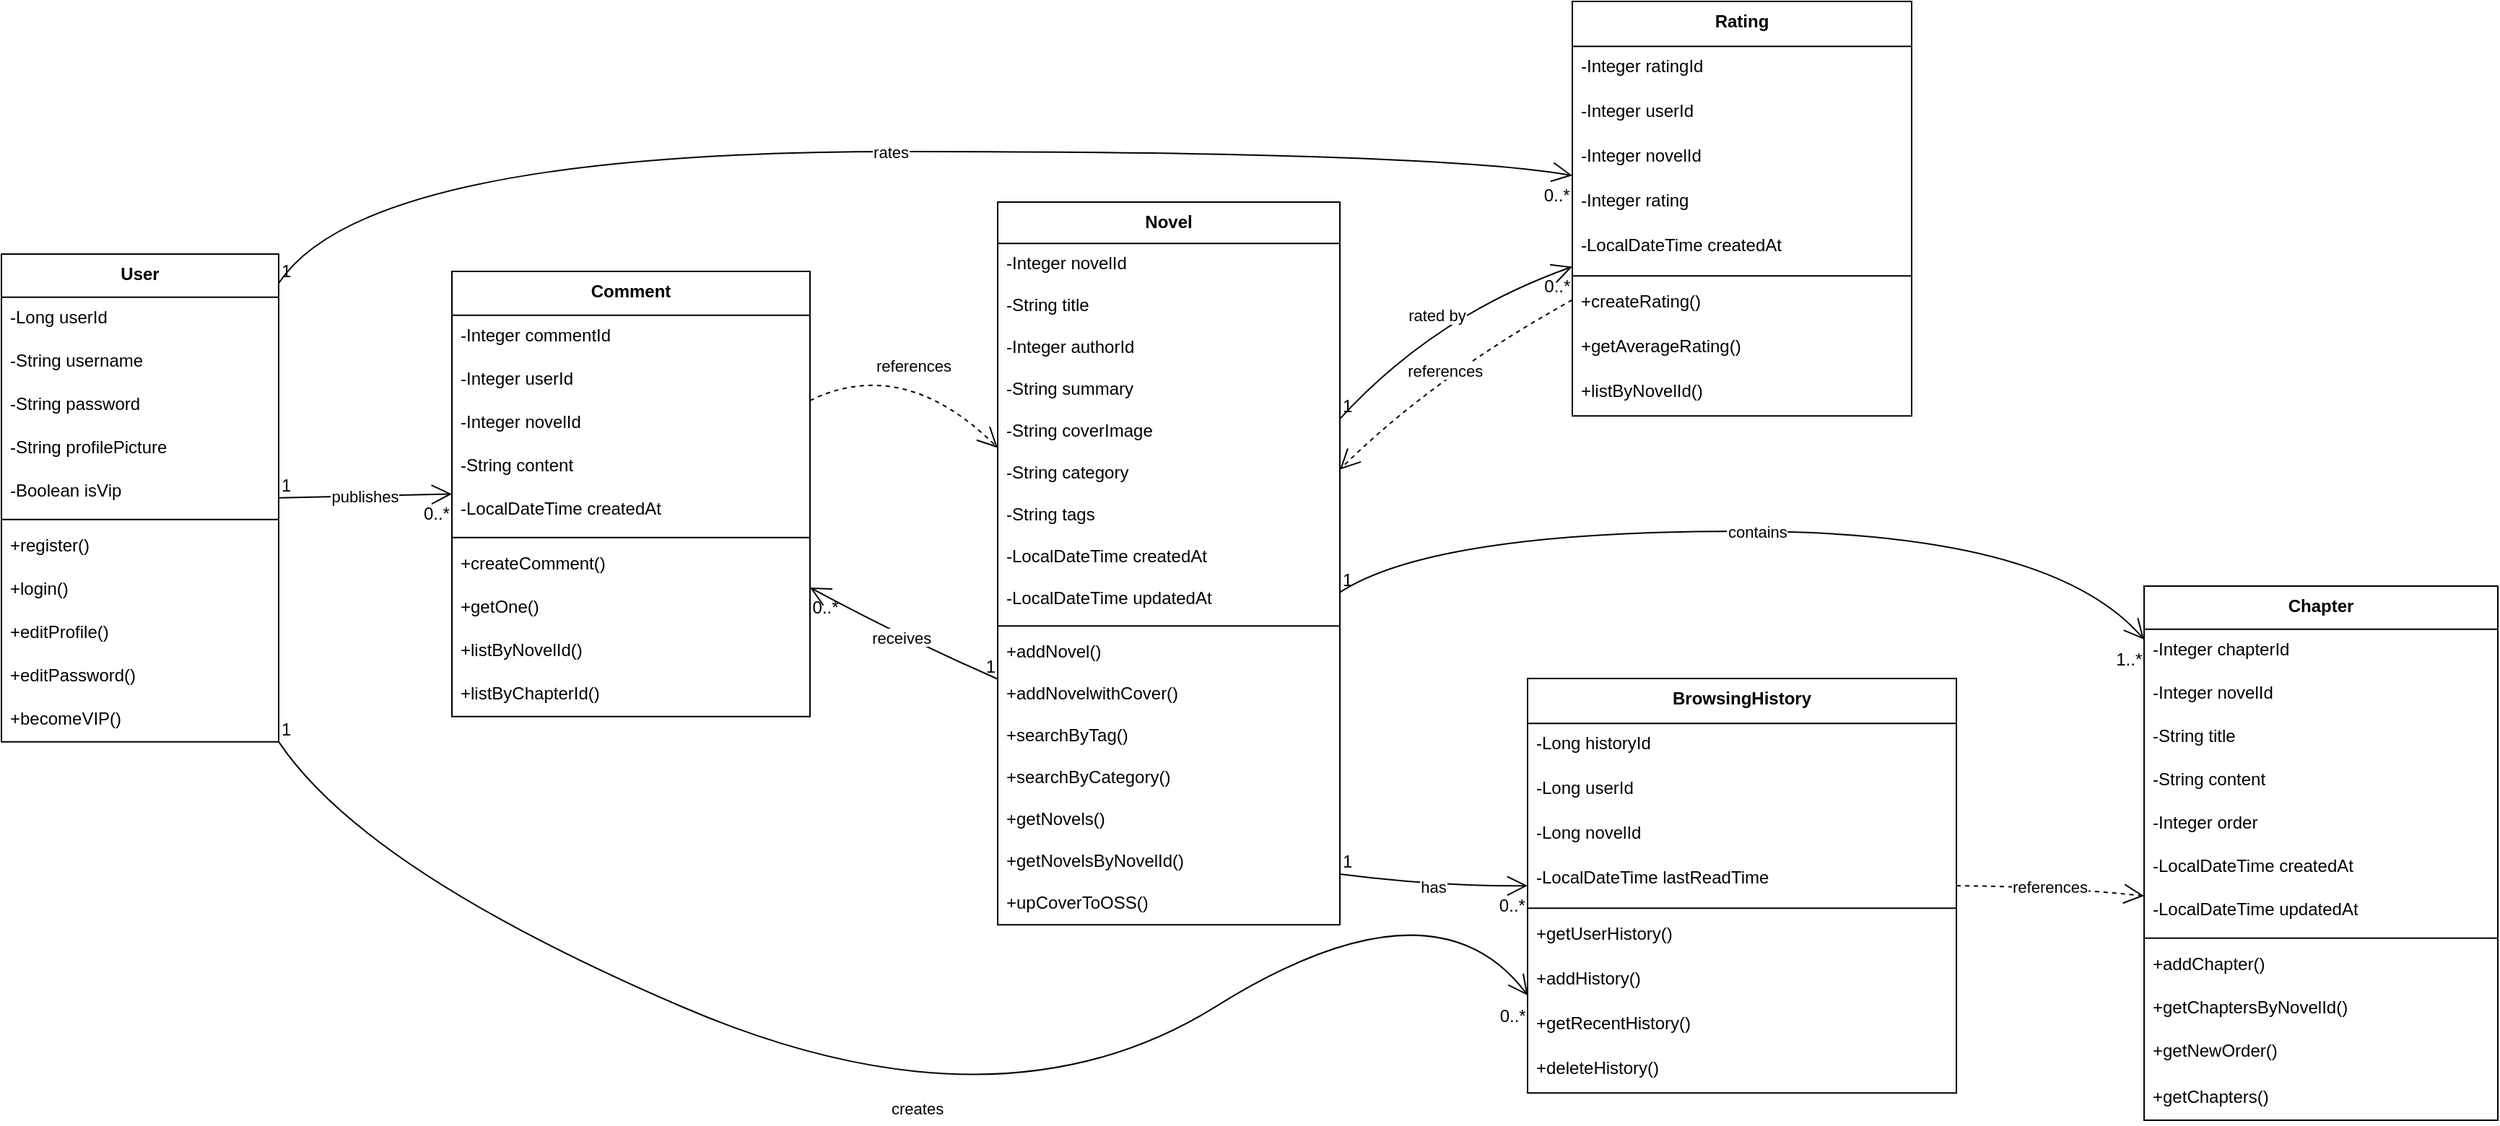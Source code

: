 <mxfile version="27.1.4">
  <diagram name="第 1 页" id="FSrWDVcZNLHUmfttzKDL">
    <mxGraphModel dx="1819" dy="814" grid="1" gridSize="10" guides="1" tooltips="1" connect="1" arrows="1" fold="1" page="1" pageScale="1" pageWidth="827" pageHeight="1169" math="0" shadow="0">
      <root>
        <mxCell id="0" />
        <mxCell id="1" parent="0" />
        <mxCell id="T9QdfFvLnqu58_MLtkDp-93" value="User" style="swimlane;fontStyle=1;align=center;verticalAlign=top;childLayout=stackLayout;horizontal=1;startSize=29.818;horizontalStack=0;resizeParent=1;resizeParentMax=0;resizeLast=0;collapsible=0;marginBottom=0;" vertex="1" parent="1">
          <mxGeometry x="420" y="395" width="192" height="337.818" as="geometry" />
        </mxCell>
        <mxCell id="T9QdfFvLnqu58_MLtkDp-94" value="-Long userId" style="text;strokeColor=none;fillColor=none;align=left;verticalAlign=top;spacingLeft=4;spacingRight=4;overflow=hidden;rotatable=0;points=[[0,0.5],[1,0.5]];portConstraint=eastwest;" vertex="1" parent="T9QdfFvLnqu58_MLtkDp-93">
          <mxGeometry y="29.818" width="192" height="30" as="geometry" />
        </mxCell>
        <mxCell id="T9QdfFvLnqu58_MLtkDp-95" value="-String username" style="text;strokeColor=none;fillColor=none;align=left;verticalAlign=top;spacingLeft=4;spacingRight=4;overflow=hidden;rotatable=0;points=[[0,0.5],[1,0.5]];portConstraint=eastwest;" vertex="1" parent="T9QdfFvLnqu58_MLtkDp-93">
          <mxGeometry y="59.818" width="192" height="30" as="geometry" />
        </mxCell>
        <mxCell id="T9QdfFvLnqu58_MLtkDp-96" value="-String password" style="text;strokeColor=none;fillColor=none;align=left;verticalAlign=top;spacingLeft=4;spacingRight=4;overflow=hidden;rotatable=0;points=[[0,0.5],[1,0.5]];portConstraint=eastwest;" vertex="1" parent="T9QdfFvLnqu58_MLtkDp-93">
          <mxGeometry y="89.818" width="192" height="30" as="geometry" />
        </mxCell>
        <mxCell id="T9QdfFvLnqu58_MLtkDp-97" value="-String profilePicture" style="text;strokeColor=none;fillColor=none;align=left;verticalAlign=top;spacingLeft=4;spacingRight=4;overflow=hidden;rotatable=0;points=[[0,0.5],[1,0.5]];portConstraint=eastwest;" vertex="1" parent="T9QdfFvLnqu58_MLtkDp-93">
          <mxGeometry y="119.818" width="192" height="30" as="geometry" />
        </mxCell>
        <mxCell id="T9QdfFvLnqu58_MLtkDp-98" value="-Boolean isVip" style="text;strokeColor=none;fillColor=none;align=left;verticalAlign=top;spacingLeft=4;spacingRight=4;overflow=hidden;rotatable=0;points=[[0,0.5],[1,0.5]];portConstraint=eastwest;" vertex="1" parent="T9QdfFvLnqu58_MLtkDp-93">
          <mxGeometry y="149.818" width="192" height="30" as="geometry" />
        </mxCell>
        <mxCell id="T9QdfFvLnqu58_MLtkDp-99" style="line;strokeWidth=1;fillColor=none;align=left;verticalAlign=middle;spacingTop=-1;spacingLeft=3;spacingRight=3;rotatable=0;labelPosition=right;points=[];portConstraint=eastwest;strokeColor=inherit;" vertex="1" parent="T9QdfFvLnqu58_MLtkDp-93">
          <mxGeometry y="179.818" width="192" height="8" as="geometry" />
        </mxCell>
        <mxCell id="T9QdfFvLnqu58_MLtkDp-100" value="+register()" style="text;strokeColor=none;fillColor=none;align=left;verticalAlign=top;spacingLeft=4;spacingRight=4;overflow=hidden;rotatable=0;points=[[0,0.5],[1,0.5]];portConstraint=eastwest;" vertex="1" parent="T9QdfFvLnqu58_MLtkDp-93">
          <mxGeometry y="187.818" width="192" height="30" as="geometry" />
        </mxCell>
        <mxCell id="T9QdfFvLnqu58_MLtkDp-101" value="+login()" style="text;strokeColor=none;fillColor=none;align=left;verticalAlign=top;spacingLeft=4;spacingRight=4;overflow=hidden;rotatable=0;points=[[0,0.5],[1,0.5]];portConstraint=eastwest;" vertex="1" parent="T9QdfFvLnqu58_MLtkDp-93">
          <mxGeometry y="217.818" width="192" height="30" as="geometry" />
        </mxCell>
        <mxCell id="T9QdfFvLnqu58_MLtkDp-102" value="+editProfile()" style="text;strokeColor=none;fillColor=none;align=left;verticalAlign=top;spacingLeft=4;spacingRight=4;overflow=hidden;rotatable=0;points=[[0,0.5],[1,0.5]];portConstraint=eastwest;" vertex="1" parent="T9QdfFvLnqu58_MLtkDp-93">
          <mxGeometry y="247.818" width="192" height="30" as="geometry" />
        </mxCell>
        <mxCell id="T9QdfFvLnqu58_MLtkDp-103" value="+editPassword()" style="text;strokeColor=none;fillColor=none;align=left;verticalAlign=top;spacingLeft=4;spacingRight=4;overflow=hidden;rotatable=0;points=[[0,0.5],[1,0.5]];portConstraint=eastwest;" vertex="1" parent="T9QdfFvLnqu58_MLtkDp-93">
          <mxGeometry y="277.818" width="192" height="30" as="geometry" />
        </mxCell>
        <mxCell id="T9QdfFvLnqu58_MLtkDp-104" value="+becomeVIP()" style="text;strokeColor=none;fillColor=none;align=left;verticalAlign=top;spacingLeft=4;spacingRight=4;overflow=hidden;rotatable=0;points=[[0,0.5],[1,0.5]];portConstraint=eastwest;" vertex="1" parent="T9QdfFvLnqu58_MLtkDp-93">
          <mxGeometry y="307.818" width="192" height="30" as="geometry" />
        </mxCell>
        <mxCell id="T9QdfFvLnqu58_MLtkDp-105" value="Novel" style="swimlane;fontStyle=1;align=center;verticalAlign=top;childLayout=stackLayout;horizontal=1;startSize=28.571;horizontalStack=0;resizeParent=1;resizeParentMax=0;resizeLast=0;collapsible=0;marginBottom=0;" vertex="1" parent="1">
          <mxGeometry x="1110" y="359" width="237" height="500.571" as="geometry" />
        </mxCell>
        <mxCell id="T9QdfFvLnqu58_MLtkDp-106" value="-Integer novelId" style="text;strokeColor=none;fillColor=none;align=left;verticalAlign=top;spacingLeft=4;spacingRight=4;overflow=hidden;rotatable=0;points=[[0,0.5],[1,0.5]];portConstraint=eastwest;" vertex="1" parent="T9QdfFvLnqu58_MLtkDp-105">
          <mxGeometry y="28.571" width="237" height="29" as="geometry" />
        </mxCell>
        <mxCell id="T9QdfFvLnqu58_MLtkDp-107" value="-String title" style="text;strokeColor=none;fillColor=none;align=left;verticalAlign=top;spacingLeft=4;spacingRight=4;overflow=hidden;rotatable=0;points=[[0,0.5],[1,0.5]];portConstraint=eastwest;" vertex="1" parent="T9QdfFvLnqu58_MLtkDp-105">
          <mxGeometry y="57.571" width="237" height="29" as="geometry" />
        </mxCell>
        <mxCell id="T9QdfFvLnqu58_MLtkDp-108" value="-Integer authorId" style="text;strokeColor=none;fillColor=none;align=left;verticalAlign=top;spacingLeft=4;spacingRight=4;overflow=hidden;rotatable=0;points=[[0,0.5],[1,0.5]];portConstraint=eastwest;" vertex="1" parent="T9QdfFvLnqu58_MLtkDp-105">
          <mxGeometry y="86.571" width="237" height="29" as="geometry" />
        </mxCell>
        <mxCell id="T9QdfFvLnqu58_MLtkDp-109" value="-String summary" style="text;strokeColor=none;fillColor=none;align=left;verticalAlign=top;spacingLeft=4;spacingRight=4;overflow=hidden;rotatable=0;points=[[0,0.5],[1,0.5]];portConstraint=eastwest;" vertex="1" parent="T9QdfFvLnqu58_MLtkDp-105">
          <mxGeometry y="115.571" width="237" height="29" as="geometry" />
        </mxCell>
        <mxCell id="T9QdfFvLnqu58_MLtkDp-110" value="-String coverImage" style="text;strokeColor=none;fillColor=none;align=left;verticalAlign=top;spacingLeft=4;spacingRight=4;overflow=hidden;rotatable=0;points=[[0,0.5],[1,0.5]];portConstraint=eastwest;" vertex="1" parent="T9QdfFvLnqu58_MLtkDp-105">
          <mxGeometry y="144.571" width="237" height="29" as="geometry" />
        </mxCell>
        <mxCell id="T9QdfFvLnqu58_MLtkDp-111" value="-String category" style="text;strokeColor=none;fillColor=none;align=left;verticalAlign=top;spacingLeft=4;spacingRight=4;overflow=hidden;rotatable=0;points=[[0,0.5],[1,0.5]];portConstraint=eastwest;" vertex="1" parent="T9QdfFvLnqu58_MLtkDp-105">
          <mxGeometry y="173.571" width="237" height="29" as="geometry" />
        </mxCell>
        <mxCell id="T9QdfFvLnqu58_MLtkDp-112" value="-String tags" style="text;strokeColor=none;fillColor=none;align=left;verticalAlign=top;spacingLeft=4;spacingRight=4;overflow=hidden;rotatable=0;points=[[0,0.5],[1,0.5]];portConstraint=eastwest;" vertex="1" parent="T9QdfFvLnqu58_MLtkDp-105">
          <mxGeometry y="202.571" width="237" height="29" as="geometry" />
        </mxCell>
        <mxCell id="T9QdfFvLnqu58_MLtkDp-113" value="-LocalDateTime createdAt" style="text;strokeColor=none;fillColor=none;align=left;verticalAlign=top;spacingLeft=4;spacingRight=4;overflow=hidden;rotatable=0;points=[[0,0.5],[1,0.5]];portConstraint=eastwest;" vertex="1" parent="T9QdfFvLnqu58_MLtkDp-105">
          <mxGeometry y="231.571" width="237" height="29" as="geometry" />
        </mxCell>
        <mxCell id="T9QdfFvLnqu58_MLtkDp-114" value="-LocalDateTime updatedAt" style="text;strokeColor=none;fillColor=none;align=left;verticalAlign=top;spacingLeft=4;spacingRight=4;overflow=hidden;rotatable=0;points=[[0,0.5],[1,0.5]];portConstraint=eastwest;" vertex="1" parent="T9QdfFvLnqu58_MLtkDp-105">
          <mxGeometry y="260.571" width="237" height="29" as="geometry" />
        </mxCell>
        <mxCell id="T9QdfFvLnqu58_MLtkDp-115" style="line;strokeWidth=1;fillColor=none;align=left;verticalAlign=middle;spacingTop=-1;spacingLeft=3;spacingRight=3;rotatable=0;labelPosition=right;points=[];portConstraint=eastwest;strokeColor=inherit;" vertex="1" parent="T9QdfFvLnqu58_MLtkDp-105">
          <mxGeometry y="289.571" width="237" height="8" as="geometry" />
        </mxCell>
        <mxCell id="T9QdfFvLnqu58_MLtkDp-116" value="+addNovel()" style="text;strokeColor=none;fillColor=none;align=left;verticalAlign=top;spacingLeft=4;spacingRight=4;overflow=hidden;rotatable=0;points=[[0,0.5],[1,0.5]];portConstraint=eastwest;" vertex="1" parent="T9QdfFvLnqu58_MLtkDp-105">
          <mxGeometry y="297.571" width="237" height="29" as="geometry" />
        </mxCell>
        <mxCell id="T9QdfFvLnqu58_MLtkDp-188" value="+addNovelwithCover()" style="text;strokeColor=none;fillColor=none;align=left;verticalAlign=top;spacingLeft=4;spacingRight=4;overflow=hidden;rotatable=0;points=[[0,0.5],[1,0.5]];portConstraint=eastwest;" vertex="1" parent="T9QdfFvLnqu58_MLtkDp-105">
          <mxGeometry y="326.571" width="237" height="29" as="geometry" />
        </mxCell>
        <mxCell id="T9QdfFvLnqu58_MLtkDp-193" value="+searchByTag()" style="text;strokeColor=none;fillColor=none;align=left;verticalAlign=top;spacingLeft=4;spacingRight=4;overflow=hidden;rotatable=0;points=[[0,0.5],[1,0.5]];portConstraint=eastwest;" vertex="1" parent="T9QdfFvLnqu58_MLtkDp-105">
          <mxGeometry y="355.571" width="237" height="29" as="geometry" />
        </mxCell>
        <mxCell id="T9QdfFvLnqu58_MLtkDp-189" value="+searchByCategory()" style="text;strokeColor=none;fillColor=none;align=left;verticalAlign=top;spacingLeft=4;spacingRight=4;overflow=hidden;rotatable=0;points=[[0,0.5],[1,0.5]];portConstraint=eastwest;" vertex="1" parent="T9QdfFvLnqu58_MLtkDp-105">
          <mxGeometry y="384.571" width="237" height="29" as="geometry" />
        </mxCell>
        <mxCell id="T9QdfFvLnqu58_MLtkDp-117" value="+getNovels()" style="text;strokeColor=none;fillColor=none;align=left;verticalAlign=top;spacingLeft=4;spacingRight=4;overflow=hidden;rotatable=0;points=[[0,0.5],[1,0.5]];portConstraint=eastwest;" vertex="1" parent="T9QdfFvLnqu58_MLtkDp-105">
          <mxGeometry y="413.571" width="237" height="29" as="geometry" />
        </mxCell>
        <mxCell id="T9QdfFvLnqu58_MLtkDp-118" value="+getNovelsByNovelId()" style="text;strokeColor=none;fillColor=none;align=left;verticalAlign=top;spacingLeft=4;spacingRight=4;overflow=hidden;rotatable=0;points=[[0,0.5],[1,0.5]];portConstraint=eastwest;" vertex="1" parent="T9QdfFvLnqu58_MLtkDp-105">
          <mxGeometry y="442.571" width="237" height="29" as="geometry" />
        </mxCell>
        <mxCell id="T9QdfFvLnqu58_MLtkDp-119" value="+upCoverToOSS()" style="text;strokeColor=none;fillColor=none;align=left;verticalAlign=top;spacingLeft=4;spacingRight=4;overflow=hidden;rotatable=0;points=[[0,0.5],[1,0.5]];portConstraint=eastwest;" vertex="1" parent="T9QdfFvLnqu58_MLtkDp-105">
          <mxGeometry y="471.571" width="237" height="29" as="geometry" />
        </mxCell>
        <mxCell id="T9QdfFvLnqu58_MLtkDp-120" value="Chapter" style="swimlane;fontStyle=1;align=center;verticalAlign=top;childLayout=stackLayout;horizontal=1;startSize=29.818;horizontalStack=0;resizeParent=1;resizeParentMax=0;resizeLast=0;collapsible=0;marginBottom=0;" vertex="1" parent="1">
          <mxGeometry x="1904" y="625" width="245" height="369.998" as="geometry" />
        </mxCell>
        <mxCell id="T9QdfFvLnqu58_MLtkDp-121" value="-Integer chapterId" style="text;strokeColor=none;fillColor=none;align=left;verticalAlign=top;spacingLeft=4;spacingRight=4;overflow=hidden;rotatable=0;points=[[0,0.5],[1,0.5]];portConstraint=eastwest;" vertex="1" parent="T9QdfFvLnqu58_MLtkDp-120">
          <mxGeometry y="29.818" width="245" height="30" as="geometry" />
        </mxCell>
        <mxCell id="T9QdfFvLnqu58_MLtkDp-122" value="-Integer novelId" style="text;strokeColor=none;fillColor=none;align=left;verticalAlign=top;spacingLeft=4;spacingRight=4;overflow=hidden;rotatable=0;points=[[0,0.5],[1,0.5]];portConstraint=eastwest;" vertex="1" parent="T9QdfFvLnqu58_MLtkDp-120">
          <mxGeometry y="59.818" width="245" height="30" as="geometry" />
        </mxCell>
        <mxCell id="T9QdfFvLnqu58_MLtkDp-123" value="-String title" style="text;strokeColor=none;fillColor=none;align=left;verticalAlign=top;spacingLeft=4;spacingRight=4;overflow=hidden;rotatable=0;points=[[0,0.5],[1,0.5]];portConstraint=eastwest;" vertex="1" parent="T9QdfFvLnqu58_MLtkDp-120">
          <mxGeometry y="89.818" width="245" height="30" as="geometry" />
        </mxCell>
        <mxCell id="T9QdfFvLnqu58_MLtkDp-124" value="-String content" style="text;strokeColor=none;fillColor=none;align=left;verticalAlign=top;spacingLeft=4;spacingRight=4;overflow=hidden;rotatable=0;points=[[0,0.5],[1,0.5]];portConstraint=eastwest;" vertex="1" parent="T9QdfFvLnqu58_MLtkDp-120">
          <mxGeometry y="119.818" width="245" height="30" as="geometry" />
        </mxCell>
        <mxCell id="T9QdfFvLnqu58_MLtkDp-125" value="-Integer order" style="text;strokeColor=none;fillColor=none;align=left;verticalAlign=top;spacingLeft=4;spacingRight=4;overflow=hidden;rotatable=0;points=[[0,0.5],[1,0.5]];portConstraint=eastwest;" vertex="1" parent="T9QdfFvLnqu58_MLtkDp-120">
          <mxGeometry y="149.818" width="245" height="30" as="geometry" />
        </mxCell>
        <mxCell id="T9QdfFvLnqu58_MLtkDp-126" value="-LocalDateTime createdAt" style="text;strokeColor=none;fillColor=none;align=left;verticalAlign=top;spacingLeft=4;spacingRight=4;overflow=hidden;rotatable=0;points=[[0,0.5],[1,0.5]];portConstraint=eastwest;" vertex="1" parent="T9QdfFvLnqu58_MLtkDp-120">
          <mxGeometry y="179.818" width="245" height="30" as="geometry" />
        </mxCell>
        <mxCell id="T9QdfFvLnqu58_MLtkDp-127" value="-LocalDateTime updatedAt" style="text;strokeColor=none;fillColor=none;align=left;verticalAlign=top;spacingLeft=4;spacingRight=4;overflow=hidden;rotatable=0;points=[[0,0.5],[1,0.5]];portConstraint=eastwest;" vertex="1" parent="T9QdfFvLnqu58_MLtkDp-120">
          <mxGeometry y="209.818" width="245" height="30" as="geometry" />
        </mxCell>
        <mxCell id="T9QdfFvLnqu58_MLtkDp-128" style="line;strokeWidth=1;fillColor=none;align=left;verticalAlign=middle;spacingTop=-1;spacingLeft=3;spacingRight=3;rotatable=0;labelPosition=right;points=[];portConstraint=eastwest;strokeColor=inherit;" vertex="1" parent="T9QdfFvLnqu58_MLtkDp-120">
          <mxGeometry y="239.818" width="245" height="8" as="geometry" />
        </mxCell>
        <mxCell id="T9QdfFvLnqu58_MLtkDp-129" value="+addChapter()" style="text;strokeColor=none;fillColor=none;align=left;verticalAlign=top;spacingLeft=4;spacingRight=4;overflow=hidden;rotatable=0;points=[[0,0.5],[1,0.5]];portConstraint=eastwest;" vertex="1" parent="T9QdfFvLnqu58_MLtkDp-120">
          <mxGeometry y="247.818" width="245" height="30" as="geometry" />
        </mxCell>
        <mxCell id="T9QdfFvLnqu58_MLtkDp-130" value="+getChaptersByNovelId()" style="text;strokeColor=none;fillColor=none;align=left;verticalAlign=top;spacingLeft=4;spacingRight=4;overflow=hidden;rotatable=0;points=[[0,0.5],[1,0.5]];portConstraint=eastwest;" vertex="1" parent="T9QdfFvLnqu58_MLtkDp-120">
          <mxGeometry y="277.818" width="245" height="30" as="geometry" />
        </mxCell>
        <mxCell id="T9QdfFvLnqu58_MLtkDp-131" value="+getNewOrder()" style="text;strokeColor=none;fillColor=none;align=left;verticalAlign=top;spacingLeft=4;spacingRight=4;overflow=hidden;rotatable=0;points=[[0,0.5],[1,0.5]];portConstraint=eastwest;" vertex="1" parent="T9QdfFvLnqu58_MLtkDp-120">
          <mxGeometry y="307.818" width="245" height="32.18" as="geometry" />
        </mxCell>
        <mxCell id="T9QdfFvLnqu58_MLtkDp-187" value="+getChapters()" style="text;strokeColor=none;fillColor=none;align=left;verticalAlign=top;spacingLeft=4;spacingRight=4;overflow=hidden;rotatable=0;points=[[0,0.5],[1,0.5]];portConstraint=eastwest;" vertex="1" parent="T9QdfFvLnqu58_MLtkDp-120">
          <mxGeometry y="339.998" width="245" height="30" as="geometry" />
        </mxCell>
        <mxCell id="T9QdfFvLnqu58_MLtkDp-132" value="Comment" style="swimlane;fontStyle=1;align=center;verticalAlign=top;childLayout=stackLayout;horizontal=1;startSize=30.4;horizontalStack=0;resizeParent=1;resizeParentMax=0;resizeLast=0;collapsible=0;marginBottom=0;" vertex="1" parent="1">
          <mxGeometry x="732" y="407" width="248" height="308.4" as="geometry" />
        </mxCell>
        <mxCell id="T9QdfFvLnqu58_MLtkDp-133" value="-Integer commentId" style="text;strokeColor=none;fillColor=none;align=left;verticalAlign=top;spacingLeft=4;spacingRight=4;overflow=hidden;rotatable=0;points=[[0,0.5],[1,0.5]];portConstraint=eastwest;" vertex="1" parent="T9QdfFvLnqu58_MLtkDp-132">
          <mxGeometry y="30.4" width="248" height="30" as="geometry" />
        </mxCell>
        <mxCell id="T9QdfFvLnqu58_MLtkDp-134" value="-Integer userId" style="text;strokeColor=none;fillColor=none;align=left;verticalAlign=top;spacingLeft=4;spacingRight=4;overflow=hidden;rotatable=0;points=[[0,0.5],[1,0.5]];portConstraint=eastwest;" vertex="1" parent="T9QdfFvLnqu58_MLtkDp-132">
          <mxGeometry y="60.4" width="248" height="30" as="geometry" />
        </mxCell>
        <mxCell id="T9QdfFvLnqu58_MLtkDp-135" value="-Integer novelId" style="text;strokeColor=none;fillColor=none;align=left;verticalAlign=top;spacingLeft=4;spacingRight=4;overflow=hidden;rotatable=0;points=[[0,0.5],[1,0.5]];portConstraint=eastwest;" vertex="1" parent="T9QdfFvLnqu58_MLtkDp-132">
          <mxGeometry y="90.4" width="248" height="30" as="geometry" />
        </mxCell>
        <mxCell id="T9QdfFvLnqu58_MLtkDp-136" value="-String content" style="text;strokeColor=none;fillColor=none;align=left;verticalAlign=top;spacingLeft=4;spacingRight=4;overflow=hidden;rotatable=0;points=[[0,0.5],[1,0.5]];portConstraint=eastwest;" vertex="1" parent="T9QdfFvLnqu58_MLtkDp-132">
          <mxGeometry y="120.4" width="248" height="30" as="geometry" />
        </mxCell>
        <mxCell id="T9QdfFvLnqu58_MLtkDp-137" value="-LocalDateTime createdAt" style="text;strokeColor=none;fillColor=none;align=left;verticalAlign=top;spacingLeft=4;spacingRight=4;overflow=hidden;rotatable=0;points=[[0,0.5],[1,0.5]];portConstraint=eastwest;" vertex="1" parent="T9QdfFvLnqu58_MLtkDp-132">
          <mxGeometry y="150.4" width="248" height="30" as="geometry" />
        </mxCell>
        <mxCell id="T9QdfFvLnqu58_MLtkDp-138" style="line;strokeWidth=1;fillColor=none;align=left;verticalAlign=middle;spacingTop=-1;spacingLeft=3;spacingRight=3;rotatable=0;labelPosition=right;points=[];portConstraint=eastwest;strokeColor=inherit;" vertex="1" parent="T9QdfFvLnqu58_MLtkDp-132">
          <mxGeometry y="180.4" width="248" height="8" as="geometry" />
        </mxCell>
        <mxCell id="T9QdfFvLnqu58_MLtkDp-139" value="+createComment()" style="text;strokeColor=none;fillColor=none;align=left;verticalAlign=top;spacingLeft=4;spacingRight=4;overflow=hidden;rotatable=0;points=[[0,0.5],[1,0.5]];portConstraint=eastwest;" vertex="1" parent="T9QdfFvLnqu58_MLtkDp-132">
          <mxGeometry y="188.4" width="248" height="30" as="geometry" />
        </mxCell>
        <mxCell id="T9QdfFvLnqu58_MLtkDp-140" value="+getOne()" style="text;strokeColor=none;fillColor=none;align=left;verticalAlign=top;spacingLeft=4;spacingRight=4;overflow=hidden;rotatable=0;points=[[0,0.5],[1,0.5]];portConstraint=eastwest;" vertex="1" parent="T9QdfFvLnqu58_MLtkDp-132">
          <mxGeometry y="218.4" width="248" height="30" as="geometry" />
        </mxCell>
        <mxCell id="T9QdfFvLnqu58_MLtkDp-141" value="+listByNovelId()" style="text;strokeColor=none;fillColor=none;align=left;verticalAlign=top;spacingLeft=4;spacingRight=4;overflow=hidden;rotatable=0;points=[[0,0.5],[1,0.5]];portConstraint=eastwest;" vertex="1" parent="T9QdfFvLnqu58_MLtkDp-132">
          <mxGeometry y="248.4" width="248" height="30" as="geometry" />
        </mxCell>
        <mxCell id="T9QdfFvLnqu58_MLtkDp-142" value="+listByChapterId()" style="text;strokeColor=none;fillColor=none;align=left;verticalAlign=top;spacingLeft=4;spacingRight=4;overflow=hidden;rotatable=0;points=[[0,0.5],[1,0.5]];portConstraint=eastwest;" vertex="1" parent="T9QdfFvLnqu58_MLtkDp-132">
          <mxGeometry y="278.4" width="248" height="30" as="geometry" />
        </mxCell>
        <mxCell id="T9QdfFvLnqu58_MLtkDp-143" value="Rating" style="swimlane;fontStyle=1;align=center;verticalAlign=top;childLayout=stackLayout;horizontal=1;startSize=31.111;horizontalStack=0;resizeParent=1;resizeParentMax=0;resizeLast=0;collapsible=0;marginBottom=0;" vertex="1" parent="1">
          <mxGeometry x="1508" y="220" width="235" height="287.111" as="geometry" />
        </mxCell>
        <mxCell id="T9QdfFvLnqu58_MLtkDp-144" value="-Integer ratingId" style="text;strokeColor=none;fillColor=none;align=left;verticalAlign=top;spacingLeft=4;spacingRight=4;overflow=hidden;rotatable=0;points=[[0,0.5],[1,0.5]];portConstraint=eastwest;" vertex="1" parent="T9QdfFvLnqu58_MLtkDp-143">
          <mxGeometry y="31.111" width="235" height="31" as="geometry" />
        </mxCell>
        <mxCell id="T9QdfFvLnqu58_MLtkDp-145" value="-Integer userId" style="text;strokeColor=none;fillColor=none;align=left;verticalAlign=top;spacingLeft=4;spacingRight=4;overflow=hidden;rotatable=0;points=[[0,0.5],[1,0.5]];portConstraint=eastwest;" vertex="1" parent="T9QdfFvLnqu58_MLtkDp-143">
          <mxGeometry y="62.111" width="235" height="31" as="geometry" />
        </mxCell>
        <mxCell id="T9QdfFvLnqu58_MLtkDp-146" value="-Integer novelId" style="text;strokeColor=none;fillColor=none;align=left;verticalAlign=top;spacingLeft=4;spacingRight=4;overflow=hidden;rotatable=0;points=[[0,0.5],[1,0.5]];portConstraint=eastwest;" vertex="1" parent="T9QdfFvLnqu58_MLtkDp-143">
          <mxGeometry y="93.111" width="235" height="31" as="geometry" />
        </mxCell>
        <mxCell id="T9QdfFvLnqu58_MLtkDp-147" value="-Integer rating" style="text;strokeColor=none;fillColor=none;align=left;verticalAlign=top;spacingLeft=4;spacingRight=4;overflow=hidden;rotatable=0;points=[[0,0.5],[1,0.5]];portConstraint=eastwest;" vertex="1" parent="T9QdfFvLnqu58_MLtkDp-143">
          <mxGeometry y="124.111" width="235" height="31" as="geometry" />
        </mxCell>
        <mxCell id="T9QdfFvLnqu58_MLtkDp-148" value="-LocalDateTime createdAt" style="text;strokeColor=none;fillColor=none;align=left;verticalAlign=top;spacingLeft=4;spacingRight=4;overflow=hidden;rotatable=0;points=[[0,0.5],[1,0.5]];portConstraint=eastwest;" vertex="1" parent="T9QdfFvLnqu58_MLtkDp-143">
          <mxGeometry y="155.111" width="235" height="31" as="geometry" />
        </mxCell>
        <mxCell id="T9QdfFvLnqu58_MLtkDp-149" style="line;strokeWidth=1;fillColor=none;align=left;verticalAlign=middle;spacingTop=-1;spacingLeft=3;spacingRight=3;rotatable=0;labelPosition=right;points=[];portConstraint=eastwest;strokeColor=inherit;" vertex="1" parent="T9QdfFvLnqu58_MLtkDp-143">
          <mxGeometry y="186.111" width="235" height="8" as="geometry" />
        </mxCell>
        <mxCell id="T9QdfFvLnqu58_MLtkDp-150" value="+createRating()" style="text;strokeColor=none;fillColor=none;align=left;verticalAlign=top;spacingLeft=4;spacingRight=4;overflow=hidden;rotatable=0;points=[[0,0.5],[1,0.5]];portConstraint=eastwest;" vertex="1" parent="T9QdfFvLnqu58_MLtkDp-143">
          <mxGeometry y="194.111" width="235" height="31" as="geometry" />
        </mxCell>
        <mxCell id="T9QdfFvLnqu58_MLtkDp-151" value="+getAverageRating()" style="text;strokeColor=none;fillColor=none;align=left;verticalAlign=top;spacingLeft=4;spacingRight=4;overflow=hidden;rotatable=0;points=[[0,0.5],[1,0.5]];portConstraint=eastwest;" vertex="1" parent="T9QdfFvLnqu58_MLtkDp-143">
          <mxGeometry y="225.111" width="235" height="31" as="geometry" />
        </mxCell>
        <mxCell id="T9QdfFvLnqu58_MLtkDp-152" value="+listByNovelId()" style="text;strokeColor=none;fillColor=none;align=left;verticalAlign=top;spacingLeft=4;spacingRight=4;overflow=hidden;rotatable=0;points=[[0,0.5],[1,0.5]];portConstraint=eastwest;" vertex="1" parent="T9QdfFvLnqu58_MLtkDp-143">
          <mxGeometry y="256.111" width="235" height="31" as="geometry" />
        </mxCell>
        <mxCell id="T9QdfFvLnqu58_MLtkDp-153" value="BrowsingHistory" style="swimlane;fontStyle=1;align=center;verticalAlign=top;childLayout=stackLayout;horizontal=1;startSize=31.111;horizontalStack=0;resizeParent=1;resizeParentMax=0;resizeLast=0;collapsible=0;marginBottom=0;" vertex="1" parent="1">
          <mxGeometry x="1477" y="689" width="297" height="287.111" as="geometry" />
        </mxCell>
        <mxCell id="T9QdfFvLnqu58_MLtkDp-154" value="-Long historyId" style="text;strokeColor=none;fillColor=none;align=left;verticalAlign=top;spacingLeft=4;spacingRight=4;overflow=hidden;rotatable=0;points=[[0,0.5],[1,0.5]];portConstraint=eastwest;" vertex="1" parent="T9QdfFvLnqu58_MLtkDp-153">
          <mxGeometry y="31.111" width="297" height="31" as="geometry" />
        </mxCell>
        <mxCell id="T9QdfFvLnqu58_MLtkDp-155" value="-Long userId" style="text;strokeColor=none;fillColor=none;align=left;verticalAlign=top;spacingLeft=4;spacingRight=4;overflow=hidden;rotatable=0;points=[[0,0.5],[1,0.5]];portConstraint=eastwest;" vertex="1" parent="T9QdfFvLnqu58_MLtkDp-153">
          <mxGeometry y="62.111" width="297" height="31" as="geometry" />
        </mxCell>
        <mxCell id="T9QdfFvLnqu58_MLtkDp-156" value="-Long novelId" style="text;strokeColor=none;fillColor=none;align=left;verticalAlign=top;spacingLeft=4;spacingRight=4;overflow=hidden;rotatable=0;points=[[0,0.5],[1,0.5]];portConstraint=eastwest;" vertex="1" parent="T9QdfFvLnqu58_MLtkDp-153">
          <mxGeometry y="93.111" width="297" height="31" as="geometry" />
        </mxCell>
        <mxCell id="T9QdfFvLnqu58_MLtkDp-157" value="-LocalDateTime lastReadTime" style="text;strokeColor=none;fillColor=none;align=left;verticalAlign=top;spacingLeft=4;spacingRight=4;overflow=hidden;rotatable=0;points=[[0,0.5],[1,0.5]];portConstraint=eastwest;" vertex="1" parent="T9QdfFvLnqu58_MLtkDp-153">
          <mxGeometry y="124.111" width="297" height="31" as="geometry" />
        </mxCell>
        <mxCell id="T9QdfFvLnqu58_MLtkDp-158" style="line;strokeWidth=1;fillColor=none;align=left;verticalAlign=middle;spacingTop=-1;spacingLeft=3;spacingRight=3;rotatable=0;labelPosition=right;points=[];portConstraint=eastwest;strokeColor=inherit;" vertex="1" parent="T9QdfFvLnqu58_MLtkDp-153">
          <mxGeometry y="155.111" width="297" height="8" as="geometry" />
        </mxCell>
        <mxCell id="T9QdfFvLnqu58_MLtkDp-159" value="+getUserHistory()" style="text;strokeColor=none;fillColor=none;align=left;verticalAlign=top;spacingLeft=4;spacingRight=4;overflow=hidden;rotatable=0;points=[[0,0.5],[1,0.5]];portConstraint=eastwest;" vertex="1" parent="T9QdfFvLnqu58_MLtkDp-153">
          <mxGeometry y="163.111" width="297" height="31" as="geometry" />
        </mxCell>
        <mxCell id="T9QdfFvLnqu58_MLtkDp-160" value="+addHistory()" style="text;strokeColor=none;fillColor=none;align=left;verticalAlign=top;spacingLeft=4;spacingRight=4;overflow=hidden;rotatable=0;points=[[0,0.5],[1,0.5]];portConstraint=eastwest;" vertex="1" parent="T9QdfFvLnqu58_MLtkDp-153">
          <mxGeometry y="194.111" width="297" height="31" as="geometry" />
        </mxCell>
        <mxCell id="T9QdfFvLnqu58_MLtkDp-161" value="+getRecentHistory()" style="text;strokeColor=none;fillColor=none;align=left;verticalAlign=top;spacingLeft=4;spacingRight=4;overflow=hidden;rotatable=0;points=[[0,0.5],[1,0.5]];portConstraint=eastwest;" vertex="1" parent="T9QdfFvLnqu58_MLtkDp-153">
          <mxGeometry y="225.111" width="297" height="31" as="geometry" />
        </mxCell>
        <mxCell id="T9QdfFvLnqu58_MLtkDp-162" value="+deleteHistory()" style="text;strokeColor=none;fillColor=none;align=left;verticalAlign=top;spacingLeft=4;spacingRight=4;overflow=hidden;rotatable=0;points=[[0,0.5],[1,0.5]];portConstraint=eastwest;" vertex="1" parent="T9QdfFvLnqu58_MLtkDp-153">
          <mxGeometry y="256.111" width="297" height="31" as="geometry" />
        </mxCell>
        <mxCell id="T9QdfFvLnqu58_MLtkDp-163" value="creates" style="curved=1;startArrow=none;endArrow=open;endSize=12;exitX=1;exitY=0.94;entryX=0.001;entryY=1.171;rounded=0;entryDx=0;entryDy=0;entryPerimeter=0;" edge="1" parent="1">
          <mxGeometry relative="1" as="geometry">
            <Array as="points">
              <mxPoint x="672" y="822.27" />
              <mxPoint x="1110" y="1010.27" />
              <mxPoint x="1412" y="822.27" />
            </Array>
            <mxPoint x="612" y="732.819" as="sourcePoint" />
            <mxPoint x="1477.297" y="908.682" as="targetPoint" />
          </mxGeometry>
        </mxCell>
        <mxCell id="T9QdfFvLnqu58_MLtkDp-164" value="1" style="edgeLabel;resizable=0;labelBackgroundColor=none;fontSize=12;align=left;verticalAlign=bottom;" vertex="1" parent="T9QdfFvLnqu58_MLtkDp-163">
          <mxGeometry x="-1" relative="1" as="geometry" />
        </mxCell>
        <mxCell id="T9QdfFvLnqu58_MLtkDp-165" value="0..*" style="edgeLabel;resizable=0;labelBackgroundColor=none;fontSize=12;align=right;verticalAlign=top;" vertex="1" parent="T9QdfFvLnqu58_MLtkDp-163">
          <mxGeometry x="1" relative="1" as="geometry" />
        </mxCell>
        <mxCell id="T9QdfFvLnqu58_MLtkDp-166" value="publishes" style="curved=1;startArrow=none;endArrow=open;endSize=12;exitX=1;exitY=0.5;entryX=0;entryY=0.5;rounded=0;" edge="1" parent="1" source="T9QdfFvLnqu58_MLtkDp-93" target="T9QdfFvLnqu58_MLtkDp-132">
          <mxGeometry relative="1" as="geometry">
            <Array as="points" />
          </mxGeometry>
        </mxCell>
        <mxCell id="T9QdfFvLnqu58_MLtkDp-167" value="1" style="edgeLabel;resizable=0;labelBackgroundColor=none;fontSize=12;align=left;verticalAlign=bottom;" vertex="1" parent="T9QdfFvLnqu58_MLtkDp-166">
          <mxGeometry x="-1" relative="1" as="geometry" />
        </mxCell>
        <mxCell id="T9QdfFvLnqu58_MLtkDp-168" value="0..*" style="edgeLabel;resizable=0;labelBackgroundColor=none;fontSize=12;align=right;verticalAlign=top;" vertex="1" parent="T9QdfFvLnqu58_MLtkDp-166">
          <mxGeometry x="1" relative="1" as="geometry" />
        </mxCell>
        <mxCell id="T9QdfFvLnqu58_MLtkDp-169" value="rates" style="curved=1;startArrow=none;endArrow=open;endSize=12;exitX=1;exitY=0.06;entryX=0;entryY=0.42;rounded=0;" edge="1" parent="1" source="T9QdfFvLnqu58_MLtkDp-93" target="T9QdfFvLnqu58_MLtkDp-143">
          <mxGeometry relative="1" as="geometry">
            <Array as="points">
              <mxPoint x="672" y="324" />
              <mxPoint x="1412" y="324" />
            </Array>
          </mxGeometry>
        </mxCell>
        <mxCell id="T9QdfFvLnqu58_MLtkDp-170" value="1" style="edgeLabel;resizable=0;labelBackgroundColor=none;fontSize=12;align=left;verticalAlign=bottom;" vertex="1" parent="T9QdfFvLnqu58_MLtkDp-169">
          <mxGeometry x="-1" relative="1" as="geometry" />
        </mxCell>
        <mxCell id="T9QdfFvLnqu58_MLtkDp-171" value="0..*" style="edgeLabel;resizable=0;labelBackgroundColor=none;fontSize=12;align=right;verticalAlign=top;" vertex="1" parent="T9QdfFvLnqu58_MLtkDp-169">
          <mxGeometry x="1" relative="1" as="geometry" />
        </mxCell>
        <mxCell id="T9QdfFvLnqu58_MLtkDp-172" value="contains" style="curved=1;startArrow=none;endArrow=open;endSize=12;exitX=1;exitY=0.54;entryX=0;entryY=0.1;rounded=0;" edge="1" parent="1" source="T9QdfFvLnqu58_MLtkDp-105" target="T9QdfFvLnqu58_MLtkDp-120">
          <mxGeometry relative="1" as="geometry">
            <Array as="points">
              <mxPoint x="1412" y="587" />
              <mxPoint x="1839" y="587" />
            </Array>
          </mxGeometry>
        </mxCell>
        <mxCell id="T9QdfFvLnqu58_MLtkDp-173" value="1" style="edgeLabel;resizable=0;labelBackgroundColor=none;fontSize=12;align=left;verticalAlign=bottom;" vertex="1" parent="T9QdfFvLnqu58_MLtkDp-172">
          <mxGeometry x="-1" relative="1" as="geometry" />
        </mxCell>
        <mxCell id="T9QdfFvLnqu58_MLtkDp-174" value="1..*" style="edgeLabel;resizable=0;labelBackgroundColor=none;fontSize=12;align=right;verticalAlign=top;" vertex="1" parent="T9QdfFvLnqu58_MLtkDp-172">
          <mxGeometry x="1" relative="1" as="geometry" />
        </mxCell>
        <mxCell id="T9QdfFvLnqu58_MLtkDp-175" value="has" style="curved=1;startArrow=none;endArrow=open;endSize=12;exitX=1;exitY=0.93;entryX=0;entryY=0.5;rounded=0;" edge="1" parent="1" source="T9QdfFvLnqu58_MLtkDp-105" target="T9QdfFvLnqu58_MLtkDp-153">
          <mxGeometry relative="1" as="geometry">
            <Array as="points">
              <mxPoint x="1412" y="833" />
            </Array>
          </mxGeometry>
        </mxCell>
        <mxCell id="T9QdfFvLnqu58_MLtkDp-176" value="1" style="edgeLabel;resizable=0;labelBackgroundColor=none;fontSize=12;align=left;verticalAlign=bottom;" vertex="1" parent="T9QdfFvLnqu58_MLtkDp-175">
          <mxGeometry x="-1" relative="1" as="geometry" />
        </mxCell>
        <mxCell id="T9QdfFvLnqu58_MLtkDp-177" value="0..*" style="edgeLabel;resizable=0;labelBackgroundColor=none;fontSize=12;align=right;verticalAlign=top;" vertex="1" parent="T9QdfFvLnqu58_MLtkDp-175">
          <mxGeometry x="1" relative="1" as="geometry" />
        </mxCell>
        <mxCell id="T9QdfFvLnqu58_MLtkDp-178" value="receives" style="curved=1;startArrow=none;endArrow=open;endSize=12;exitX=0;exitY=0.66;entryX=1;entryY=0.71;rounded=0;" edge="1" parent="1" source="T9QdfFvLnqu58_MLtkDp-105" target="T9QdfFvLnqu58_MLtkDp-132">
          <mxGeometry relative="1" as="geometry">
            <Array as="points">
              <mxPoint x="1045" y="661" />
            </Array>
          </mxGeometry>
        </mxCell>
        <mxCell id="T9QdfFvLnqu58_MLtkDp-179" value="1" style="edgeLabel;resizable=0;labelBackgroundColor=none;fontSize=12;align=right;verticalAlign=bottom;" vertex="1" parent="T9QdfFvLnqu58_MLtkDp-178">
          <mxGeometry x="-1" relative="1" as="geometry" />
        </mxCell>
        <mxCell id="T9QdfFvLnqu58_MLtkDp-180" value="0..*" style="edgeLabel;resizable=0;labelBackgroundColor=none;fontSize=12;align=left;verticalAlign=top;" vertex="1" parent="T9QdfFvLnqu58_MLtkDp-178">
          <mxGeometry x="1" relative="1" as="geometry" />
        </mxCell>
        <mxCell id="T9QdfFvLnqu58_MLtkDp-181" value="rated by" style="curved=1;startArrow=none;endArrow=open;endSize=12;exitX=1;exitY=0.3;entryX=0;entryY=0.64;rounded=0;" edge="1" parent="1" source="T9QdfFvLnqu58_MLtkDp-105" target="T9QdfFvLnqu58_MLtkDp-143">
          <mxGeometry relative="1" as="geometry">
            <Array as="points">
              <mxPoint x="1412" y="438" />
            </Array>
          </mxGeometry>
        </mxCell>
        <mxCell id="T9QdfFvLnqu58_MLtkDp-182" value="1" style="edgeLabel;resizable=0;labelBackgroundColor=none;fontSize=12;align=left;verticalAlign=bottom;" vertex="1" parent="T9QdfFvLnqu58_MLtkDp-181">
          <mxGeometry x="-1" relative="1" as="geometry" />
        </mxCell>
        <mxCell id="T9QdfFvLnqu58_MLtkDp-183" value="0..*" style="edgeLabel;resizable=0;labelBackgroundColor=none;fontSize=12;align=right;verticalAlign=top;" vertex="1" parent="T9QdfFvLnqu58_MLtkDp-181">
          <mxGeometry x="1" relative="1" as="geometry" />
        </mxCell>
        <mxCell id="T9QdfFvLnqu58_MLtkDp-184" value="references" style="curved=1;dashed=1;startArrow=none;endArrow=open;endSize=12;exitX=1;exitY=0.5;entryX=0;entryY=0.58;rounded=0;" edge="1" parent="1" source="T9QdfFvLnqu58_MLtkDp-153" target="T9QdfFvLnqu58_MLtkDp-120">
          <mxGeometry relative="1" as="geometry">
            <Array as="points">
              <mxPoint x="1839" y="833" />
            </Array>
          </mxGeometry>
        </mxCell>
        <mxCell id="T9QdfFvLnqu58_MLtkDp-185" value="references" style="curved=1;dashed=1;startArrow=none;endArrow=open;endSize=12;exitX=1;exitY=0.29;entryX=0;entryY=0.34;rounded=0;" edge="1" parent="1" source="T9QdfFvLnqu58_MLtkDp-132" target="T9QdfFvLnqu58_MLtkDp-105">
          <mxGeometry relative="1" as="geometry">
            <Array as="points">
              <mxPoint x="1045" y="465" />
            </Array>
          </mxGeometry>
        </mxCell>
        <mxCell id="T9QdfFvLnqu58_MLtkDp-186" value="references" style="curved=1;dashed=1;startArrow=none;endArrow=open;endSize=12;exitX=0;exitY=0.72;entryX=1;entryY=0.37;rounded=0;" edge="1" parent="1" source="T9QdfFvLnqu58_MLtkDp-143" target="T9QdfFvLnqu58_MLtkDp-105">
          <mxGeometry relative="1" as="geometry">
            <Array as="points">
              <mxPoint x="1412" y="480" />
            </Array>
          </mxGeometry>
        </mxCell>
      </root>
    </mxGraphModel>
  </diagram>
</mxfile>
